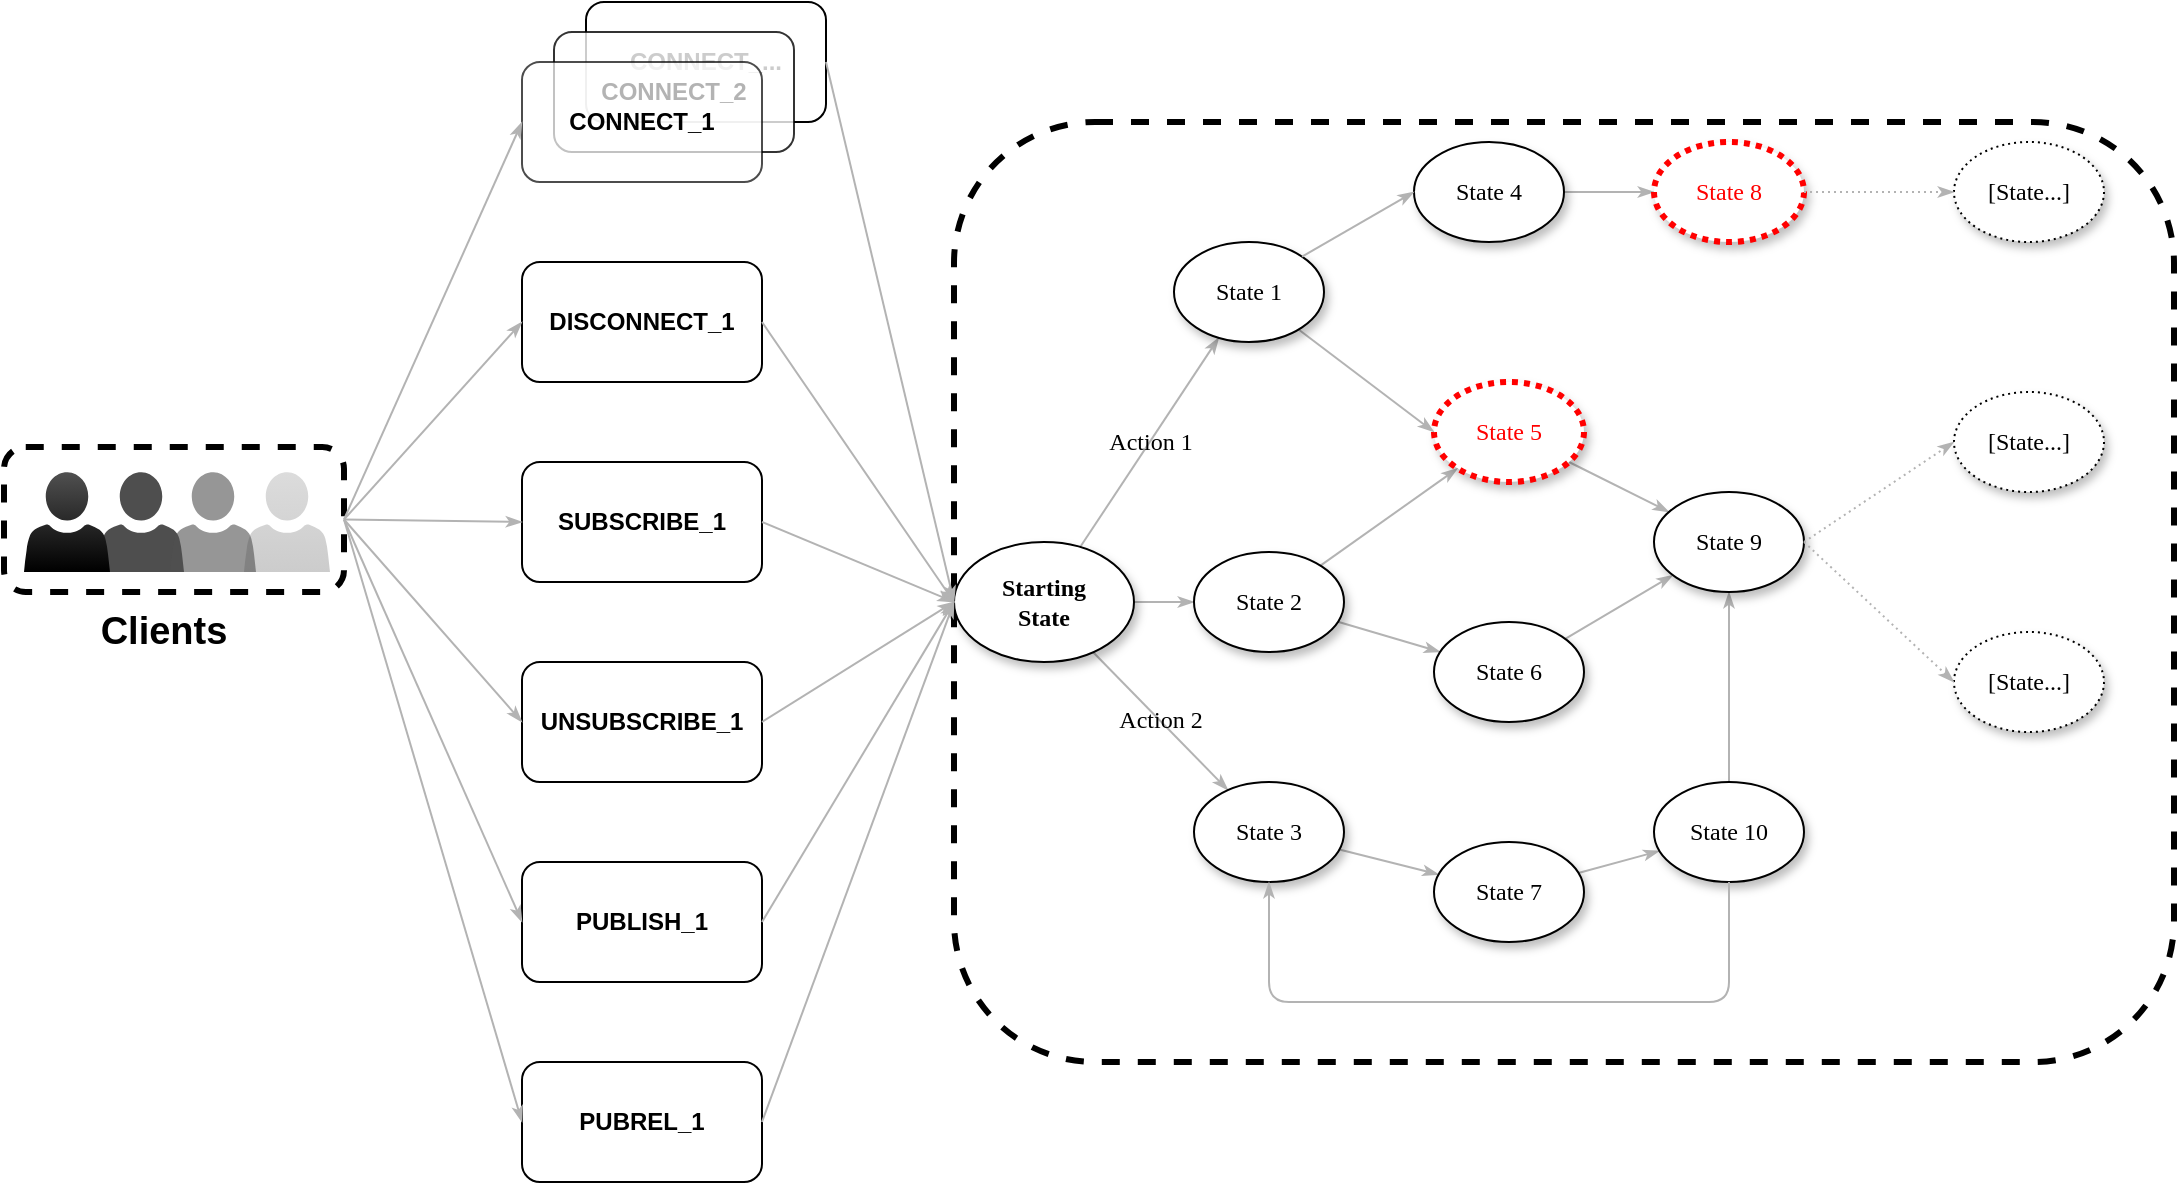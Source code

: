 <mxfile version="21.7.1" type="github" pages="2">
  <diagram name="Page-1" id="42789a77-a242-8287-6e28-9cd8cfd52e62">
    <mxGraphModel dx="2240" dy="733" grid="1" gridSize="10" guides="1" tooltips="1" connect="1" arrows="1" fold="1" page="1" pageScale="1" pageWidth="1100" pageHeight="850" background="none" math="0" shadow="0">
      <root>
        <mxCell id="0" />
        <mxCell id="1" parent="0" />
        <mxCell id="Ygh0pSW_p-VZ_udlIR_--34" value="" style="rounded=1;whiteSpace=wrap;html=1;dashed=1;strokeWidth=3;" vertex="1" parent="1">
          <mxGeometry x="380" y="120" width="610" height="470" as="geometry" />
        </mxCell>
        <mxCell id="xETN83zMiKG2h7DDWfaS-4" value="DISCONNECT_1" style="rounded=1;whiteSpace=wrap;html=1;fontStyle=1" vertex="1" parent="1">
          <mxGeometry x="164" y="190" width="120" height="60" as="geometry" />
        </mxCell>
        <mxCell id="xETN83zMiKG2h7DDWfaS-5" value="SUBSCRIBE_1" style="rounded=1;whiteSpace=wrap;html=1;fontStyle=1" vertex="1" parent="1">
          <mxGeometry x="164" y="290" width="120" height="60" as="geometry" />
        </mxCell>
        <mxCell id="xETN83zMiKG2h7DDWfaS-6" value="UNSUBSCRIBE_1" style="rounded=1;whiteSpace=wrap;html=1;fontStyle=1" vertex="1" parent="1">
          <mxGeometry x="164" y="390" width="120" height="60" as="geometry" />
        </mxCell>
        <mxCell id="xETN83zMiKG2h7DDWfaS-7" value="PUBLISH_1" style="rounded=1;whiteSpace=wrap;html=1;fontStyle=1" vertex="1" parent="1">
          <mxGeometry x="164" y="490" width="120" height="60" as="geometry" />
        </mxCell>
        <mxCell id="xETN83zMiKG2h7DDWfaS-8" value="PUBREL_1" style="rounded=1;whiteSpace=wrap;html=1;fontStyle=1" vertex="1" parent="1">
          <mxGeometry x="164" y="590" width="120" height="60" as="geometry" />
        </mxCell>
        <mxCell id="xETN83zMiKG2h7DDWfaS-12" value="&lt;b style=&quot;font-size: 19px;&quot;&gt;&lt;font style=&quot;font-size: 19px;&quot;&gt;Clients&lt;/font&gt;&lt;/b&gt;" style="text;strokeColor=none;align=center;fillColor=none;html=1;verticalAlign=middle;whiteSpace=wrap;rounded=0;aspect=fixed;fontSize=19;" vertex="1" parent="1">
          <mxGeometry x="-45" y="360" width="60" height="30" as="geometry" />
        </mxCell>
        <mxCell id="xETN83zMiKG2h7DDWfaS-16" value="" style="group" vertex="1" connectable="0" parent="1">
          <mxGeometry x="-85" y="295" width="170" height="70" as="geometry" />
        </mxCell>
        <mxCell id="xETN83zMiKG2h7DDWfaS-15" value="" style="rounded=1;whiteSpace=wrap;html=1;dashed=1;strokeWidth=3;" vertex="1" parent="xETN83zMiKG2h7DDWfaS-16">
          <mxGeometry x="-10" y="-12.5" width="170" height="72.5" as="geometry" />
        </mxCell>
        <mxCell id="xETN83zMiKG2h7DDWfaS-11" value="" style="sketch=0;pointerEvents=1;shadow=0;dashed=0;html=1;strokeColor=none;labelPosition=center;verticalLabelPosition=bottom;verticalAlign=top;align=center;fillColor=#505050;shape=mxgraph.mscae.intune.account_portal;opacity=20;gradientColor=default;" vertex="1" parent="xETN83zMiKG2h7DDWfaS-16">
          <mxGeometry x="110" width="43" height="50" as="geometry" />
        </mxCell>
        <mxCell id="xETN83zMiKG2h7DDWfaS-3" value="" style="sketch=0;pointerEvents=1;shadow=0;dashed=0;html=1;strokeColor=none;labelPosition=center;verticalLabelPosition=bottom;verticalAlign=top;align=center;fillColor=#030303;shape=mxgraph.mscae.intune.account_portal;opacity=70;gradientColor=none;" vertex="1" parent="xETN83zMiKG2h7DDWfaS-16">
          <mxGeometry x="37" width="43" height="50" as="geometry" />
        </mxCell>
        <mxCell id="xETN83zMiKG2h7DDWfaS-2" value="" style="sketch=0;pointerEvents=1;shadow=0;dashed=0;html=1;strokeColor=none;labelPosition=center;verticalLabelPosition=bottom;verticalAlign=top;align=center;fillColor=#505050;shape=mxgraph.mscae.intune.account_portal;gradientColor=default;" vertex="1" parent="xETN83zMiKG2h7DDWfaS-16">
          <mxGeometry width="43" height="50" as="geometry" />
        </mxCell>
        <mxCell id="xETN83zMiKG2h7DDWfaS-10" value="" style="sketch=0;pointerEvents=1;shadow=0;dashed=0;html=1;strokeColor=none;labelPosition=center;verticalLabelPosition=bottom;verticalAlign=top;align=center;fillColor=#505050;shape=mxgraph.mscae.intune.account_portal;opacity=60;gradientColor=none;" vertex="1" parent="xETN83zMiKG2h7DDWfaS-16">
          <mxGeometry x="73" width="43" height="50" as="geometry" />
        </mxCell>
        <mxCell id="xETN83zMiKG2h7DDWfaS-24" value="" style="group;fontStyle=1" vertex="1" connectable="0" parent="1">
          <mxGeometry x="164" y="60" width="152" height="90" as="geometry" />
        </mxCell>
        <mxCell id="xETN83zMiKG2h7DDWfaS-20" value="CONNECT_..." style="rounded=1;whiteSpace=wrap;html=1;fontStyle=1" vertex="1" parent="xETN83zMiKG2h7DDWfaS-24">
          <mxGeometry x="32" width="120" height="60" as="geometry" />
        </mxCell>
        <mxCell id="xETN83zMiKG2h7DDWfaS-19" value="CONNECT_2" style="rounded=1;whiteSpace=wrap;html=1;opacity=80;fontStyle=1" vertex="1" parent="xETN83zMiKG2h7DDWfaS-24">
          <mxGeometry x="16" y="15" width="120" height="60" as="geometry" />
        </mxCell>
        <mxCell id="xETN83zMiKG2h7DDWfaS-1" value="CONNECT_1" style="rounded=1;whiteSpace=wrap;html=1;opacity=70;fontStyle=1" vertex="1" parent="xETN83zMiKG2h7DDWfaS-24">
          <mxGeometry y="30" width="120" height="60" as="geometry" />
        </mxCell>
        <mxCell id="Qss3d2yj_IPICVlPv0A1-1" value="" style="edgeStyle=none;rounded=1;html=1;labelBackgroundColor=none;startArrow=none;startFill=0;startSize=5;endArrow=classicThin;endFill=1;endSize=5;jettySize=auto;orthogonalLoop=1;strokeColor=#B3B3B3;strokeWidth=1;fontFamily=Verdana;fontSize=12;exitX=1;exitY=0.5;exitDx=0;exitDy=0;entryX=0;entryY=0.5;entryDx=0;entryDy=0;" edge="1" parent="1" source="xETN83zMiKG2h7DDWfaS-15" target="xETN83zMiKG2h7DDWfaS-1">
          <mxGeometry relative="1" as="geometry">
            <mxPoint x="73" y="434" as="sourcePoint" />
            <mxPoint x="-105" y="510" as="targetPoint" />
          </mxGeometry>
        </mxCell>
        <mxCell id="Qss3d2yj_IPICVlPv0A1-2" value="" style="edgeStyle=none;rounded=1;html=1;labelBackgroundColor=none;startArrow=none;startFill=0;startSize=5;endArrow=classicThin;endFill=1;endSize=5;jettySize=auto;orthogonalLoop=1;strokeColor=#B3B3B3;strokeWidth=1;fontFamily=Verdana;fontSize=12;entryX=0;entryY=0.5;entryDx=0;entryDy=0;exitX=1;exitY=0.5;exitDx=0;exitDy=0;" edge="1" parent="1" source="xETN83zMiKG2h7DDWfaS-15" target="xETN83zMiKG2h7DDWfaS-4">
          <mxGeometry relative="1" as="geometry">
            <mxPoint x="10" y="320" as="sourcePoint" />
            <mxPoint x="174" y="130" as="targetPoint" />
          </mxGeometry>
        </mxCell>
        <mxCell id="Qss3d2yj_IPICVlPv0A1-3" value="" style="edgeStyle=none;rounded=1;html=1;labelBackgroundColor=none;startArrow=none;startFill=0;startSize=5;endArrow=classicThin;endFill=1;endSize=5;jettySize=auto;orthogonalLoop=1;strokeColor=#B3B3B3;strokeWidth=1;fontFamily=Verdana;fontSize=12;entryX=0;entryY=0.5;entryDx=0;entryDy=0;exitX=1;exitY=0.5;exitDx=0;exitDy=0;" edge="1" parent="1" source="xETN83zMiKG2h7DDWfaS-15" target="xETN83zMiKG2h7DDWfaS-5">
          <mxGeometry relative="1" as="geometry">
            <mxPoint x="10" y="320" as="sourcePoint" />
            <mxPoint x="174" y="230" as="targetPoint" />
          </mxGeometry>
        </mxCell>
        <mxCell id="Qss3d2yj_IPICVlPv0A1-4" value="" style="edgeStyle=none;rounded=1;html=1;labelBackgroundColor=none;startArrow=none;startFill=0;startSize=5;endArrow=classicThin;endFill=1;endSize=5;jettySize=auto;orthogonalLoop=1;strokeColor=#B3B3B3;strokeWidth=1;fontFamily=Verdana;fontSize=12;entryX=0;entryY=0.5;entryDx=0;entryDy=0;exitX=1;exitY=0.5;exitDx=0;exitDy=0;" edge="1" parent="1" source="xETN83zMiKG2h7DDWfaS-15" target="xETN83zMiKG2h7DDWfaS-6">
          <mxGeometry relative="1" as="geometry">
            <mxPoint y="320" as="sourcePoint" />
            <mxPoint x="174" y="330" as="targetPoint" />
          </mxGeometry>
        </mxCell>
        <mxCell id="Qss3d2yj_IPICVlPv0A1-5" value="" style="edgeStyle=none;rounded=1;html=1;labelBackgroundColor=none;startArrow=none;startFill=0;startSize=5;endArrow=classicThin;endFill=1;endSize=5;jettySize=auto;orthogonalLoop=1;strokeColor=#B3B3B3;strokeWidth=1;fontFamily=Verdana;fontSize=12;entryX=0;entryY=0.5;entryDx=0;entryDy=0;exitX=1;exitY=0.5;exitDx=0;exitDy=0;" edge="1" parent="1" source="xETN83zMiKG2h7DDWfaS-15" target="xETN83zMiKG2h7DDWfaS-7">
          <mxGeometry relative="1" as="geometry">
            <mxPoint x="20" y="330" as="sourcePoint" />
            <mxPoint x="174" y="430" as="targetPoint" />
          </mxGeometry>
        </mxCell>
        <mxCell id="Qss3d2yj_IPICVlPv0A1-6" value="" style="edgeStyle=none;rounded=1;html=1;labelBackgroundColor=none;startArrow=none;startFill=0;startSize=5;endArrow=classicThin;endFill=1;endSize=5;jettySize=auto;orthogonalLoop=1;strokeColor=#B3B3B3;strokeWidth=1;fontFamily=Verdana;fontSize=12;entryX=0;entryY=0.5;entryDx=0;entryDy=0;exitX=1;exitY=0.5;exitDx=0;exitDy=0;" edge="1" parent="1" source="xETN83zMiKG2h7DDWfaS-15" target="xETN83zMiKG2h7DDWfaS-8">
          <mxGeometry relative="1" as="geometry">
            <mxPoint y="320" as="sourcePoint" />
            <mxPoint x="174" y="530" as="targetPoint" />
          </mxGeometry>
        </mxCell>
        <mxCell id="Ygh0pSW_p-VZ_udlIR_--1" style="edgeStyle=none;rounded=1;html=1;labelBackgroundColor=none;startArrow=none;startFill=0;startSize=5;endArrow=classicThin;endFill=1;endSize=5;jettySize=auto;orthogonalLoop=1;strokeColor=#B3B3B3;strokeWidth=1;fontFamily=Verdana;fontSize=12" edge="1" parent="1" source="Ygh0pSW_p-VZ_udlIR_--4" target="Ygh0pSW_p-VZ_udlIR_--7">
          <mxGeometry relative="1" as="geometry" />
        </mxCell>
        <mxCell id="Ygh0pSW_p-VZ_udlIR_--2" value="Action 1" style="edgeStyle=none;rounded=1;html=1;labelBackgroundColor=none;startArrow=none;startFill=0;startSize=5;endArrow=classicThin;endFill=1;endSize=5;jettySize=auto;orthogonalLoop=1;strokeColor=#B3B3B3;strokeWidth=1;fontFamily=Verdana;fontSize=12" edge="1" parent="1" source="Ygh0pSW_p-VZ_udlIR_--4" target="Ygh0pSW_p-VZ_udlIR_--20">
          <mxGeometry relative="1" as="geometry" />
        </mxCell>
        <mxCell id="Ygh0pSW_p-VZ_udlIR_--3" value="Action 2" style="edgeStyle=none;rounded=1;html=1;labelBackgroundColor=none;startArrow=none;startFill=0;startSize=5;endArrow=classicThin;endFill=1;endSize=5;jettySize=auto;orthogonalLoop=1;strokeColor=#B3B3B3;strokeWidth=1;fontFamily=Verdana;fontSize=12" edge="1" parent="1" source="Ygh0pSW_p-VZ_udlIR_--4" target="Ygh0pSW_p-VZ_udlIR_--9">
          <mxGeometry relative="1" as="geometry" />
        </mxCell>
        <mxCell id="Ygh0pSW_p-VZ_udlIR_--4" value="&lt;b&gt;Starting&lt;br&gt;State&lt;/b&gt;" style="ellipse;whiteSpace=wrap;html=1;rounded=0;shadow=1;comic=0;labelBackgroundColor=none;strokeWidth=1;fontFamily=Verdana;fontSize=12;align=center;" vertex="1" parent="1">
          <mxGeometry x="380" y="330" width="90" height="60" as="geometry" />
        </mxCell>
        <mxCell id="Ygh0pSW_p-VZ_udlIR_--5" value="" style="edgeStyle=none;rounded=1;html=1;labelBackgroundColor=none;startArrow=none;startFill=0;startSize=5;endArrow=classicThin;endFill=1;endSize=5;jettySize=auto;orthogonalLoop=1;strokeColor=#B3B3B3;strokeWidth=1;fontFamily=Verdana;fontSize=12" edge="1" parent="1" source="Ygh0pSW_p-VZ_udlIR_--7" target="Ygh0pSW_p-VZ_udlIR_--17">
          <mxGeometry relative="1" as="geometry" />
        </mxCell>
        <mxCell id="Ygh0pSW_p-VZ_udlIR_--6" value="" style="edgeStyle=none;rounded=1;html=1;labelBackgroundColor=none;startArrow=none;startFill=0;startSize=5;endArrow=classicThin;endFill=1;endSize=5;jettySize=auto;orthogonalLoop=1;strokeColor=#B3B3B3;strokeWidth=1;fontFamily=Verdana;fontSize=12" edge="1" parent="1" source="Ygh0pSW_p-VZ_udlIR_--7" target="Ygh0pSW_p-VZ_udlIR_--15">
          <mxGeometry relative="1" as="geometry" />
        </mxCell>
        <mxCell id="Ygh0pSW_p-VZ_udlIR_--7" value="&lt;span&gt;State 2&lt;/span&gt;" style="ellipse;whiteSpace=wrap;html=1;rounded=0;shadow=1;comic=0;labelBackgroundColor=none;strokeWidth=1;fontFamily=Verdana;fontSize=12;align=center;" vertex="1" parent="1">
          <mxGeometry x="500" y="335" width="75" height="50" as="geometry" />
        </mxCell>
        <mxCell id="Ygh0pSW_p-VZ_udlIR_--8" value="" style="edgeStyle=none;rounded=1;html=1;labelBackgroundColor=none;startArrow=none;startFill=0;startSize=5;endArrow=classicThin;endFill=1;endSize=5;jettySize=auto;orthogonalLoop=1;strokeColor=#B3B3B3;strokeWidth=1;fontFamily=Verdana;fontSize=12" edge="1" parent="1" source="Ygh0pSW_p-VZ_udlIR_--9" target="Ygh0pSW_p-VZ_udlIR_--11">
          <mxGeometry relative="1" as="geometry" />
        </mxCell>
        <mxCell id="Ygh0pSW_p-VZ_udlIR_--9" value="&lt;span&gt;State 3&lt;/span&gt;" style="ellipse;whiteSpace=wrap;html=1;rounded=0;shadow=1;comic=0;labelBackgroundColor=none;strokeWidth=1;fontFamily=Verdana;fontSize=12;align=center;" vertex="1" parent="1">
          <mxGeometry x="500" y="450" width="75" height="50" as="geometry" />
        </mxCell>
        <mxCell id="Ygh0pSW_p-VZ_udlIR_--10" value="" style="edgeStyle=none;rounded=1;html=1;labelBackgroundColor=none;startArrow=none;startFill=0;startSize=5;endArrow=classicThin;endFill=1;endSize=5;jettySize=auto;orthogonalLoop=1;strokeColor=#B3B3B3;strokeWidth=1;fontFamily=Verdana;fontSize=12" edge="1" parent="1" source="Ygh0pSW_p-VZ_udlIR_--11" target="Ygh0pSW_p-VZ_udlIR_--13">
          <mxGeometry relative="1" as="geometry" />
        </mxCell>
        <mxCell id="Ygh0pSW_p-VZ_udlIR_--11" value="&lt;span&gt;State 7&lt;/span&gt;" style="ellipse;whiteSpace=wrap;html=1;rounded=0;shadow=1;comic=0;labelBackgroundColor=none;strokeWidth=1;fontFamily=Verdana;fontSize=12;align=center;" vertex="1" parent="1">
          <mxGeometry x="620" y="480" width="75" height="50" as="geometry" />
        </mxCell>
        <mxCell id="Ygh0pSW_p-VZ_udlIR_--12" value="" style="edgeStyle=none;rounded=1;html=1;labelBackgroundColor=none;startArrow=none;startFill=0;startSize=5;endArrow=classicThin;endFill=1;endSize=5;jettySize=auto;orthogonalLoop=1;strokeColor=#B3B3B3;strokeWidth=1;fontFamily=Verdana;fontSize=12" edge="1" parent="1" source="Ygh0pSW_p-VZ_udlIR_--13" target="Ygh0pSW_p-VZ_udlIR_--18">
          <mxGeometry relative="1" as="geometry" />
        </mxCell>
        <mxCell id="Ygh0pSW_p-VZ_udlIR_--13" value="&lt;span&gt;State 10&lt;/span&gt;" style="ellipse;whiteSpace=wrap;html=1;rounded=0;shadow=1;comic=0;labelBackgroundColor=none;strokeWidth=1;fontFamily=Verdana;fontSize=12;align=center;" vertex="1" parent="1">
          <mxGeometry x="730" y="450" width="75" height="50" as="geometry" />
        </mxCell>
        <mxCell id="Ygh0pSW_p-VZ_udlIR_--14" value="" style="edgeStyle=none;rounded=1;html=1;labelBackgroundColor=none;startArrow=none;startFill=0;startSize=5;endArrow=classicThin;endFill=1;endSize=5;jettySize=auto;orthogonalLoop=1;strokeColor=#B3B3B3;strokeWidth=1;fontFamily=Verdana;fontSize=12" edge="1" parent="1" source="Ygh0pSW_p-VZ_udlIR_--15" target="Ygh0pSW_p-VZ_udlIR_--18">
          <mxGeometry relative="1" as="geometry" />
        </mxCell>
        <mxCell id="Ygh0pSW_p-VZ_udlIR_--15" value="&lt;span&gt;State 6&lt;/span&gt;" style="ellipse;whiteSpace=wrap;html=1;rounded=0;shadow=1;comic=0;labelBackgroundColor=none;strokeWidth=1;fontFamily=Verdana;fontSize=12;align=center;" vertex="1" parent="1">
          <mxGeometry x="620" y="370" width="75" height="50" as="geometry" />
        </mxCell>
        <mxCell id="Ygh0pSW_p-VZ_udlIR_--16" value="" style="edgeStyle=none;rounded=1;html=1;labelBackgroundColor=none;startArrow=none;startFill=0;startSize=5;endArrow=classicThin;endFill=1;endSize=5;jettySize=auto;orthogonalLoop=1;strokeColor=#B3B3B3;strokeWidth=1;fontFamily=Verdana;fontSize=12" edge="1" parent="1" source="Ygh0pSW_p-VZ_udlIR_--17" target="Ygh0pSW_p-VZ_udlIR_--18">
          <mxGeometry relative="1" as="geometry" />
        </mxCell>
        <mxCell id="Ygh0pSW_p-VZ_udlIR_--17" value="&lt;span&gt;&lt;font color=&quot;#ff0000&quot;&gt;State 5&lt;/font&gt;&lt;/span&gt;" style="ellipse;whiteSpace=wrap;html=1;rounded=0;shadow=1;comic=0;labelBackgroundColor=none;strokeWidth=3;fontFamily=Verdana;fontSize=12;align=center;dashed=1;dashPattern=1 1;strokeColor=#FF0000;" vertex="1" parent="1">
          <mxGeometry x="620" y="250" width="75" height="50" as="geometry" />
        </mxCell>
        <mxCell id="Ygh0pSW_p-VZ_udlIR_--18" value="State 9" style="ellipse;whiteSpace=wrap;html=1;rounded=0;shadow=1;comic=0;labelBackgroundColor=none;strokeWidth=1;fontFamily=Verdana;fontSize=12;align=center;" vertex="1" parent="1">
          <mxGeometry x="730" y="305" width="75" height="50" as="geometry" />
        </mxCell>
        <mxCell id="Ygh0pSW_p-VZ_udlIR_--19" value="" style="edgeStyle=none;rounded=1;html=1;labelBackgroundColor=none;startArrow=none;startFill=0;startSize=5;endArrow=classicThin;endFill=1;endSize=5;jettySize=auto;orthogonalLoop=1;strokeColor=#B3B3B3;strokeWidth=1;fontFamily=Verdana;fontSize=12;entryX=0;entryY=0.5;entryDx=0;entryDy=0;" edge="1" parent="1" source="Ygh0pSW_p-VZ_udlIR_--20" target="Ygh0pSW_p-VZ_udlIR_--17">
          <mxGeometry relative="1" as="geometry" />
        </mxCell>
        <mxCell id="Ygh0pSW_p-VZ_udlIR_--20" value="State 1" style="ellipse;whiteSpace=wrap;html=1;rounded=0;shadow=1;comic=0;labelBackgroundColor=none;strokeWidth=1;fontFamily=Verdana;fontSize=12;align=center;" vertex="1" parent="1">
          <mxGeometry x="490" y="180" width="75" height="50" as="geometry" />
        </mxCell>
        <mxCell id="Ygh0pSW_p-VZ_udlIR_--21" value="" style="edgeStyle=none;rounded=1;html=1;labelBackgroundColor=none;startArrow=none;startFill=0;startSize=5;endArrow=classicThin;endFill=1;endSize=5;jettySize=auto;orthogonalLoop=1;strokeColor=#B3B3B3;strokeWidth=1;fontFamily=Verdana;fontSize=12" edge="1" parent="1" source="Ygh0pSW_p-VZ_udlIR_--22" target="Ygh0pSW_p-VZ_udlIR_--23">
          <mxGeometry relative="1" as="geometry" />
        </mxCell>
        <mxCell id="Ygh0pSW_p-VZ_udlIR_--22" value="&lt;span&gt;State 4&lt;/span&gt;" style="ellipse;whiteSpace=wrap;html=1;rounded=0;shadow=1;comic=0;labelBackgroundColor=none;strokeWidth=1;fontFamily=Verdana;fontSize=12;align=center;" vertex="1" parent="1">
          <mxGeometry x="610" y="130" width="75" height="50" as="geometry" />
        </mxCell>
        <mxCell id="Ygh0pSW_p-VZ_udlIR_--23" value="&lt;span&gt;&lt;font color=&quot;#ff0000&quot;&gt;State 8&lt;/font&gt;&lt;/span&gt;" style="ellipse;whiteSpace=wrap;html=1;rounded=0;shadow=1;comic=0;labelBackgroundColor=none;strokeWidth=3;fontFamily=Verdana;fontSize=12;align=center;dashed=1;dashPattern=1 1;strokeColor=#FF0000;" vertex="1" parent="1">
          <mxGeometry x="730" y="130" width="75" height="50" as="geometry" />
        </mxCell>
        <mxCell id="Ygh0pSW_p-VZ_udlIR_--24" value="" style="edgeStyle=none;rounded=1;html=1;labelBackgroundColor=none;startArrow=none;startFill=0;startSize=5;endArrow=classicThin;endFill=1;endSize=5;jettySize=auto;orthogonalLoop=1;strokeColor=#B3B3B3;strokeWidth=1;fontFamily=Verdana;fontSize=12;entryX=0;entryY=0.5;entryDx=0;entryDy=0;exitX=1;exitY=0;exitDx=0;exitDy=0;" edge="1" parent="1" source="Ygh0pSW_p-VZ_udlIR_--20" target="Ygh0pSW_p-VZ_udlIR_--22">
          <mxGeometry relative="1" as="geometry">
            <mxPoint x="598" y="269" as="sourcePoint" />
            <mxPoint x="700" y="315" as="targetPoint" />
          </mxGeometry>
        </mxCell>
        <mxCell id="Ygh0pSW_p-VZ_udlIR_--26" value="&lt;span&gt;[State...]&lt;/span&gt;" style="ellipse;whiteSpace=wrap;html=1;rounded=0;shadow=1;comic=0;labelBackgroundColor=none;strokeWidth=1;fontFamily=Verdana;fontSize=12;align=center;dashed=1;dashPattern=1 2;" vertex="1" parent="1">
          <mxGeometry x="880" y="130" width="75" height="50" as="geometry" />
        </mxCell>
        <mxCell id="Ygh0pSW_p-VZ_udlIR_--27" value="" style="edgeStyle=none;rounded=1;html=1;labelBackgroundColor=none;startArrow=none;startFill=0;startSize=5;endArrow=classicThin;endFill=1;endSize=5;jettySize=auto;orthogonalLoop=1;strokeColor=#B3B3B3;strokeWidth=1;fontFamily=Verdana;fontSize=12;exitX=1;exitY=0.5;exitDx=0;exitDy=0;entryX=0;entryY=0.5;entryDx=0;entryDy=0;dashed=1;dashPattern=1 2;" edge="1" parent="1" source="Ygh0pSW_p-VZ_udlIR_--23" target="Ygh0pSW_p-VZ_udlIR_--26">
          <mxGeometry relative="1" as="geometry">
            <mxPoint x="775" y="185" as="sourcePoint" />
            <mxPoint x="850" y="185" as="targetPoint" />
          </mxGeometry>
        </mxCell>
        <mxCell id="Ygh0pSW_p-VZ_udlIR_--28" value="" style="edgeStyle=none;rounded=1;html=1;labelBackgroundColor=none;startArrow=none;startFill=0;startSize=5;endArrow=classicThin;endFill=1;endSize=5;jettySize=auto;orthogonalLoop=1;strokeColor=#B3B3B3;strokeWidth=1;fontFamily=Verdana;fontSize=12;exitX=1;exitY=0.5;exitDx=0;exitDy=0;entryX=0;entryY=0.5;entryDx=0;entryDy=0;" edge="1" parent="1" source="xETN83zMiKG2h7DDWfaS-20" target="Ygh0pSW_p-VZ_udlIR_--4">
          <mxGeometry relative="1" as="geometry">
            <mxPoint x="20" y="329" as="sourcePoint" />
            <mxPoint x="174" y="130" as="targetPoint" />
          </mxGeometry>
        </mxCell>
        <mxCell id="Ygh0pSW_p-VZ_udlIR_--29" value="" style="edgeStyle=none;rounded=1;html=1;labelBackgroundColor=none;startArrow=none;startFill=0;startSize=5;endArrow=classicThin;endFill=1;endSize=5;jettySize=auto;orthogonalLoop=1;strokeColor=#B3B3B3;strokeWidth=1;fontFamily=Verdana;fontSize=12;entryX=0;entryY=0.5;entryDx=0;entryDy=0;exitX=1;exitY=0.5;exitDx=0;exitDy=0;" edge="1" parent="1" source="xETN83zMiKG2h7DDWfaS-4" target="Ygh0pSW_p-VZ_udlIR_--4">
          <mxGeometry relative="1" as="geometry">
            <mxPoint x="20" y="330" as="sourcePoint" />
            <mxPoint x="174" y="230" as="targetPoint" />
          </mxGeometry>
        </mxCell>
        <mxCell id="Ygh0pSW_p-VZ_udlIR_--30" value="" style="edgeStyle=none;rounded=1;html=1;labelBackgroundColor=none;startArrow=none;startFill=0;startSize=5;endArrow=classicThin;endFill=1;endSize=5;jettySize=auto;orthogonalLoop=1;strokeColor=#B3B3B3;strokeWidth=1;fontFamily=Verdana;fontSize=12;exitX=1;exitY=0.5;exitDx=0;exitDy=0;" edge="1" parent="1" source="xETN83zMiKG2h7DDWfaS-5">
          <mxGeometry relative="1" as="geometry">
            <mxPoint x="294" y="230" as="sourcePoint" />
            <mxPoint x="380" y="360" as="targetPoint" />
          </mxGeometry>
        </mxCell>
        <mxCell id="Ygh0pSW_p-VZ_udlIR_--31" value="" style="edgeStyle=none;rounded=1;html=1;labelBackgroundColor=none;startArrow=none;startFill=0;startSize=5;endArrow=classicThin;endFill=1;endSize=5;jettySize=auto;orthogonalLoop=1;strokeColor=#B3B3B3;strokeWidth=1;fontFamily=Verdana;fontSize=12;exitX=1;exitY=0.5;exitDx=0;exitDy=0;" edge="1" parent="1" source="xETN83zMiKG2h7DDWfaS-6">
          <mxGeometry relative="1" as="geometry">
            <mxPoint x="294" y="330" as="sourcePoint" />
            <mxPoint x="380" y="360" as="targetPoint" />
          </mxGeometry>
        </mxCell>
        <mxCell id="Ygh0pSW_p-VZ_udlIR_--32" value="" style="edgeStyle=none;rounded=1;html=1;labelBackgroundColor=none;startArrow=none;startFill=0;startSize=5;endArrow=classicThin;endFill=1;endSize=5;jettySize=auto;orthogonalLoop=1;strokeColor=#B3B3B3;strokeWidth=1;fontFamily=Verdana;fontSize=12;exitX=1;exitY=0.5;exitDx=0;exitDy=0;entryX=0;entryY=0.5;entryDx=0;entryDy=0;" edge="1" parent="1" source="xETN83zMiKG2h7DDWfaS-7" target="Ygh0pSW_p-VZ_udlIR_--4">
          <mxGeometry relative="1" as="geometry">
            <mxPoint x="304" y="340" as="sourcePoint" />
            <mxPoint x="400" y="380" as="targetPoint" />
          </mxGeometry>
        </mxCell>
        <mxCell id="Ygh0pSW_p-VZ_udlIR_--33" value="" style="edgeStyle=none;rounded=1;html=1;labelBackgroundColor=none;startArrow=none;startFill=0;startSize=5;endArrow=classicThin;endFill=1;endSize=5;jettySize=auto;orthogonalLoop=1;strokeColor=#B3B3B3;strokeWidth=1;fontFamily=Verdana;fontSize=12;exitX=1;exitY=0.5;exitDx=0;exitDy=0;entryX=0;entryY=0.5;entryDx=0;entryDy=0;" edge="1" parent="1" source="xETN83zMiKG2h7DDWfaS-8" target="Ygh0pSW_p-VZ_udlIR_--4">
          <mxGeometry relative="1" as="geometry">
            <mxPoint x="314" y="350" as="sourcePoint" />
            <mxPoint x="410" y="390" as="targetPoint" />
          </mxGeometry>
        </mxCell>
        <mxCell id="5yp0IVQzEzsZSfgx40zR-2" value="" style="edgeStyle=orthogonalEdgeStyle;rounded=1;html=1;labelBackgroundColor=none;startArrow=none;startFill=0;startSize=5;endArrow=classicThin;endFill=1;endSize=5;jettySize=auto;orthogonalLoop=1;strokeColor=#B3B3B3;strokeWidth=1;fontFamily=Verdana;fontSize=12;exitX=0.5;exitY=1;exitDx=0;exitDy=0;entryX=0.5;entryY=1;entryDx=0;entryDy=0;" edge="1" parent="1" source="Ygh0pSW_p-VZ_udlIR_--13" target="Ygh0pSW_p-VZ_udlIR_--9">
          <mxGeometry relative="1" as="geometry">
            <mxPoint x="705" y="512" as="sourcePoint" />
            <mxPoint x="850" y="498" as="targetPoint" />
            <Array as="points">
              <mxPoint x="768" y="560" />
              <mxPoint x="538" y="560" />
            </Array>
          </mxGeometry>
        </mxCell>
        <mxCell id="5yp0IVQzEzsZSfgx40zR-3" value="&lt;span&gt;[State...]&lt;/span&gt;" style="ellipse;whiteSpace=wrap;html=1;rounded=0;shadow=1;comic=0;labelBackgroundColor=none;strokeWidth=1;fontFamily=Verdana;fontSize=12;align=center;dashed=1;dashPattern=1 2;" vertex="1" parent="1">
          <mxGeometry x="880" y="255" width="75" height="50" as="geometry" />
        </mxCell>
        <mxCell id="5yp0IVQzEzsZSfgx40zR-4" value="" style="edgeStyle=none;rounded=1;html=1;labelBackgroundColor=none;startArrow=none;startFill=0;startSize=5;endArrow=classicThin;endFill=1;endSize=5;jettySize=auto;orthogonalLoop=1;strokeColor=#B3B3B3;strokeWidth=1;fontFamily=Verdana;fontSize=12;exitX=1;exitY=0.5;exitDx=0;exitDy=0;entryX=0;entryY=0.5;entryDx=0;entryDy=0;dashed=1;dashPattern=1 2;" edge="1" parent="1" target="5yp0IVQzEzsZSfgx40zR-3" source="Ygh0pSW_p-VZ_udlIR_--18">
          <mxGeometry relative="1" as="geometry">
            <mxPoint x="805" y="280" as="sourcePoint" />
            <mxPoint x="850" y="310" as="targetPoint" />
          </mxGeometry>
        </mxCell>
        <mxCell id="5yp0IVQzEzsZSfgx40zR-5" value="&lt;span&gt;[State...]&lt;/span&gt;" style="ellipse;whiteSpace=wrap;html=1;rounded=0;shadow=1;comic=0;labelBackgroundColor=none;strokeWidth=1;fontFamily=Verdana;fontSize=12;align=center;dashed=1;dashPattern=1 2;" vertex="1" parent="1">
          <mxGeometry x="880" y="375" width="75" height="50" as="geometry" />
        </mxCell>
        <mxCell id="5yp0IVQzEzsZSfgx40zR-6" value="" style="edgeStyle=none;rounded=1;html=1;labelBackgroundColor=none;startArrow=none;startFill=0;startSize=5;endArrow=classicThin;endFill=1;endSize=5;jettySize=auto;orthogonalLoop=1;strokeColor=#B3B3B3;strokeWidth=1;fontFamily=Verdana;fontSize=12;exitX=1;exitY=0.5;exitDx=0;exitDy=0;entryX=0;entryY=0.5;entryDx=0;entryDy=0;dashed=1;dashPattern=1 2;" edge="1" parent="1" target="5yp0IVQzEzsZSfgx40zR-5" source="Ygh0pSW_p-VZ_udlIR_--18">
          <mxGeometry relative="1" as="geometry">
            <mxPoint x="805" y="450" as="sourcePoint" />
            <mxPoint x="850" y="430" as="targetPoint" />
          </mxGeometry>
        </mxCell>
      </root>
    </mxGraphModel>
  </diagram>
  <diagram id="ekmFHJIHzI56vrUZEfoB" name="第 2 页">
    <mxGraphModel dx="1853" dy="660" grid="1" gridSize="10" guides="1" tooltips="1" connect="1" arrows="1" fold="1" page="1" pageScale="1" pageWidth="827" pageHeight="1169" math="0" shadow="0">
      <root>
        <mxCell id="0" />
        <mxCell id="1" parent="0" />
        <mxCell id="NIk4y8tba3RLB0fE6dbn-1" style="edgeStyle=none;rounded=1;html=1;labelBackgroundColor=none;startArrow=none;startFill=0;startSize=5;endArrow=classicThin;endFill=1;endSize=5;jettySize=auto;orthogonalLoop=1;strokeColor=#B3B3B3;strokeWidth=1;fontFamily=Verdana;fontSize=12" edge="1" parent="1" source="NIk4y8tba3RLB0fE6dbn-4" target="NIk4y8tba3RLB0fE6dbn-7">
          <mxGeometry relative="1" as="geometry" />
        </mxCell>
        <mxCell id="NIk4y8tba3RLB0fE6dbn-2" value="Action 1" style="edgeStyle=none;rounded=1;html=1;labelBackgroundColor=none;startArrow=none;startFill=0;startSize=5;endArrow=classicThin;endFill=1;endSize=5;jettySize=auto;orthogonalLoop=1;strokeColor=#B3B3B3;strokeWidth=1;fontFamily=Verdana;fontSize=12" edge="1" parent="1" source="NIk4y8tba3RLB0fE6dbn-4" target="NIk4y8tba3RLB0fE6dbn-20">
          <mxGeometry relative="1" as="geometry" />
        </mxCell>
        <mxCell id="NIk4y8tba3RLB0fE6dbn-3" value="Action 2" style="edgeStyle=none;rounded=1;html=1;labelBackgroundColor=none;startArrow=none;startFill=0;startSize=5;endArrow=classicThin;endFill=1;endSize=5;jettySize=auto;orthogonalLoop=1;strokeColor=#B3B3B3;strokeWidth=1;fontFamily=Verdana;fontSize=12" edge="1" parent="1" source="NIk4y8tba3RLB0fE6dbn-4" target="NIk4y8tba3RLB0fE6dbn-9">
          <mxGeometry relative="1" as="geometry" />
        </mxCell>
        <mxCell id="NIk4y8tba3RLB0fE6dbn-4" value="Starting&lt;br&gt;State" style="ellipse;whiteSpace=wrap;html=1;rounded=0;shadow=1;comic=0;labelBackgroundColor=none;strokeWidth=1;fontFamily=Verdana;fontSize=12;align=center;" vertex="1" parent="1">
          <mxGeometry x="-110" y="250" width="90" height="60" as="geometry" />
        </mxCell>
        <mxCell id="NIk4y8tba3RLB0fE6dbn-5" value="" style="edgeStyle=none;rounded=1;html=1;labelBackgroundColor=none;startArrow=none;startFill=0;startSize=5;endArrow=classicThin;endFill=1;endSize=5;jettySize=auto;orthogonalLoop=1;strokeColor=#B3B3B3;strokeWidth=1;fontFamily=Verdana;fontSize=12" edge="1" parent="1" source="NIk4y8tba3RLB0fE6dbn-7" target="NIk4y8tba3RLB0fE6dbn-17">
          <mxGeometry relative="1" as="geometry" />
        </mxCell>
        <mxCell id="NIk4y8tba3RLB0fE6dbn-6" value="" style="edgeStyle=none;rounded=1;html=1;labelBackgroundColor=none;startArrow=none;startFill=0;startSize=5;endArrow=classicThin;endFill=1;endSize=5;jettySize=auto;orthogonalLoop=1;strokeColor=#B3B3B3;strokeWidth=1;fontFamily=Verdana;fontSize=12" edge="1" parent="1" source="NIk4y8tba3RLB0fE6dbn-7" target="NIk4y8tba3RLB0fE6dbn-15">
          <mxGeometry relative="1" as="geometry" />
        </mxCell>
        <mxCell id="NIk4y8tba3RLB0fE6dbn-7" value="&lt;span&gt;State 2&lt;/span&gt;" style="ellipse;whiteSpace=wrap;html=1;rounded=0;shadow=1;comic=0;labelBackgroundColor=none;strokeWidth=1;fontFamily=Verdana;fontSize=12;align=center;" vertex="1" parent="1">
          <mxGeometry x="30" y="255" width="75" height="50" as="geometry" />
        </mxCell>
        <mxCell id="NIk4y8tba3RLB0fE6dbn-8" value="" style="edgeStyle=none;rounded=1;html=1;labelBackgroundColor=none;startArrow=none;startFill=0;startSize=5;endArrow=classicThin;endFill=1;endSize=5;jettySize=auto;orthogonalLoop=1;strokeColor=#B3B3B3;strokeWidth=1;fontFamily=Verdana;fontSize=12" edge="1" parent="1" source="NIk4y8tba3RLB0fE6dbn-9" target="NIk4y8tba3RLB0fE6dbn-11">
          <mxGeometry relative="1" as="geometry" />
        </mxCell>
        <mxCell id="NIk4y8tba3RLB0fE6dbn-9" value="&lt;span&gt;State 3&lt;/span&gt;" style="ellipse;whiteSpace=wrap;html=1;rounded=0;shadow=1;comic=0;labelBackgroundColor=none;strokeWidth=1;fontFamily=Verdana;fontSize=12;align=center;" vertex="1" parent="1">
          <mxGeometry x="30" y="370" width="75" height="50" as="geometry" />
        </mxCell>
        <mxCell id="NIk4y8tba3RLB0fE6dbn-10" value="" style="edgeStyle=none;rounded=1;html=1;labelBackgroundColor=none;startArrow=none;startFill=0;startSize=5;endArrow=classicThin;endFill=1;endSize=5;jettySize=auto;orthogonalLoop=1;strokeColor=#B3B3B3;strokeWidth=1;fontFamily=Verdana;fontSize=12" edge="1" parent="1" source="NIk4y8tba3RLB0fE6dbn-11" target="NIk4y8tba3RLB0fE6dbn-13">
          <mxGeometry relative="1" as="geometry" />
        </mxCell>
        <mxCell id="NIk4y8tba3RLB0fE6dbn-11" value="&lt;span&gt;State 7&lt;/span&gt;" style="ellipse;whiteSpace=wrap;html=1;rounded=0;shadow=1;comic=0;labelBackgroundColor=none;strokeWidth=1;fontFamily=Verdana;fontSize=12;align=center;" vertex="1" parent="1">
          <mxGeometry x="200" y="410" width="75" height="50" as="geometry" />
        </mxCell>
        <mxCell id="NIk4y8tba3RLB0fE6dbn-12" value="" style="edgeStyle=none;rounded=1;html=1;labelBackgroundColor=none;startArrow=none;startFill=0;startSize=5;endArrow=classicThin;endFill=1;endSize=5;jettySize=auto;orthogonalLoop=1;strokeColor=#B3B3B3;strokeWidth=1;fontFamily=Verdana;fontSize=12" edge="1" parent="1" source="NIk4y8tba3RLB0fE6dbn-13" target="NIk4y8tba3RLB0fE6dbn-18">
          <mxGeometry relative="1" as="geometry" />
        </mxCell>
        <mxCell id="NIk4y8tba3RLB0fE6dbn-13" value="&lt;span&gt;State 10&lt;/span&gt;" style="ellipse;whiteSpace=wrap;html=1;rounded=0;shadow=1;comic=0;labelBackgroundColor=none;strokeWidth=1;fontFamily=Verdana;fontSize=12;align=center;" vertex="1" parent="1">
          <mxGeometry x="350" y="380" width="75" height="50" as="geometry" />
        </mxCell>
        <mxCell id="NIk4y8tba3RLB0fE6dbn-14" value="" style="edgeStyle=none;rounded=1;html=1;labelBackgroundColor=none;startArrow=none;startFill=0;startSize=5;endArrow=classicThin;endFill=1;endSize=5;jettySize=auto;orthogonalLoop=1;strokeColor=#B3B3B3;strokeWidth=1;fontFamily=Verdana;fontSize=12" edge="1" parent="1" source="NIk4y8tba3RLB0fE6dbn-15" target="NIk4y8tba3RLB0fE6dbn-18">
          <mxGeometry relative="1" as="geometry" />
        </mxCell>
        <mxCell id="NIk4y8tba3RLB0fE6dbn-15" value="&lt;span&gt;State 6&lt;/span&gt;" style="ellipse;whiteSpace=wrap;html=1;rounded=0;shadow=1;comic=0;labelBackgroundColor=none;strokeWidth=1;fontFamily=Verdana;fontSize=12;align=center;" vertex="1" parent="1">
          <mxGeometry x="200" y="305" width="75" height="50" as="geometry" />
        </mxCell>
        <mxCell id="NIk4y8tba3RLB0fE6dbn-16" value="" style="edgeStyle=none;rounded=1;html=1;labelBackgroundColor=none;startArrow=none;startFill=0;startSize=5;endArrow=classicThin;endFill=1;endSize=5;jettySize=auto;orthogonalLoop=1;strokeColor=#B3B3B3;strokeWidth=1;fontFamily=Verdana;fontSize=12" edge="1" parent="1" source="NIk4y8tba3RLB0fE6dbn-17" target="NIk4y8tba3RLB0fE6dbn-18">
          <mxGeometry relative="1" as="geometry" />
        </mxCell>
        <mxCell id="NIk4y8tba3RLB0fE6dbn-17" value="&lt;span&gt;&lt;font color=&quot;#ff0000&quot;&gt;State 5&lt;/font&gt;&lt;/span&gt;" style="ellipse;whiteSpace=wrap;html=1;rounded=0;shadow=1;comic=0;labelBackgroundColor=none;strokeWidth=3;fontFamily=Verdana;fontSize=12;align=center;dashed=1;dashPattern=1 1;strokeColor=#FF0000;" vertex="1" parent="1">
          <mxGeometry x="200" y="200" width="75" height="50" as="geometry" />
        </mxCell>
        <mxCell id="NIk4y8tba3RLB0fE6dbn-18" value="State 9" style="ellipse;whiteSpace=wrap;html=1;rounded=0;shadow=1;comic=0;labelBackgroundColor=none;strokeWidth=1;fontFamily=Verdana;fontSize=12;align=center;" vertex="1" parent="1">
          <mxGeometry x="350" y="240" width="75" height="50" as="geometry" />
        </mxCell>
        <mxCell id="NIk4y8tba3RLB0fE6dbn-19" value="" style="edgeStyle=none;rounded=1;html=1;labelBackgroundColor=none;startArrow=none;startFill=0;startSize=5;endArrow=classicThin;endFill=1;endSize=5;jettySize=auto;orthogonalLoop=1;strokeColor=#B3B3B3;strokeWidth=1;fontFamily=Verdana;fontSize=12;entryX=0;entryY=0.5;entryDx=0;entryDy=0;" edge="1" parent="1" source="NIk4y8tba3RLB0fE6dbn-20" target="NIk4y8tba3RLB0fE6dbn-17">
          <mxGeometry relative="1" as="geometry" />
        </mxCell>
        <mxCell id="NIk4y8tba3RLB0fE6dbn-20" value="State 1" style="ellipse;whiteSpace=wrap;html=1;rounded=0;shadow=1;comic=0;labelBackgroundColor=none;strokeWidth=1;fontFamily=Verdana;fontSize=12;align=center;" vertex="1" parent="1">
          <mxGeometry x="30" y="140" width="75" height="50" as="geometry" />
        </mxCell>
        <mxCell id="NIk4y8tba3RLB0fE6dbn-21" value="" style="edgeStyle=none;rounded=1;html=1;labelBackgroundColor=none;startArrow=none;startFill=0;startSize=5;endArrow=classicThin;endFill=1;endSize=5;jettySize=auto;orthogonalLoop=1;strokeColor=#B3B3B3;strokeWidth=1;fontFamily=Verdana;fontSize=12" edge="1" parent="1" source="NIk4y8tba3RLB0fE6dbn-22" target="NIk4y8tba3RLB0fE6dbn-24">
          <mxGeometry relative="1" as="geometry" />
        </mxCell>
        <mxCell id="NIk4y8tba3RLB0fE6dbn-22" value="&lt;span&gt;State 4&lt;/span&gt;" style="ellipse;whiteSpace=wrap;html=1;rounded=0;shadow=1;comic=0;labelBackgroundColor=none;strokeWidth=1;fontFamily=Verdana;fontSize=12;align=center;" vertex="1" parent="1">
          <mxGeometry x="200" y="70" width="75" height="50" as="geometry" />
        </mxCell>
        <mxCell id="NIk4y8tba3RLB0fE6dbn-24" value="&lt;span&gt;&lt;font color=&quot;#ff0000&quot;&gt;State 8&lt;/font&gt;&lt;/span&gt;" style="ellipse;whiteSpace=wrap;html=1;rounded=0;shadow=1;comic=0;labelBackgroundColor=none;strokeWidth=3;fontFamily=Verdana;fontSize=12;align=center;dashed=1;dashPattern=1 1;strokeColor=#FF0000;" vertex="1" parent="1">
          <mxGeometry x="350" y="70" width="75" height="50" as="geometry" />
        </mxCell>
        <mxCell id="0lkW3PzvzdbtJej6nvE5-5" value="" style="edgeStyle=none;rounded=1;html=1;labelBackgroundColor=none;startArrow=none;startFill=0;startSize=5;endArrow=classicThin;endFill=1;endSize=5;jettySize=auto;orthogonalLoop=1;strokeColor=#B3B3B3;strokeWidth=1;fontFamily=Verdana;fontSize=12;entryX=0;entryY=0.5;entryDx=0;entryDy=0;exitX=1;exitY=0;exitDx=0;exitDy=0;" edge="1" parent="1" source="NIk4y8tba3RLB0fE6dbn-20" target="NIk4y8tba3RLB0fE6dbn-22">
          <mxGeometry relative="1" as="geometry">
            <mxPoint x="108" y="189" as="sourcePoint" />
            <mxPoint x="210" y="235" as="targetPoint" />
          </mxGeometry>
        </mxCell>
        <mxCell id="0lkW3PzvzdbtJej6nvE5-6" value="" style="edgeStyle=orthogonalEdgeStyle;rounded=1;html=1;labelBackgroundColor=none;startArrow=none;startFill=0;startSize=5;endArrow=classicThin;endFill=1;endSize=5;jettySize=auto;orthogonalLoop=1;strokeColor=#B3B3B3;strokeWidth=1;fontFamily=Verdana;fontSize=12;exitX=0.5;exitY=1;exitDx=0;exitDy=0;entryX=0.5;entryY=1;entryDx=0;entryDy=0;" edge="1" parent="1" source="NIk4y8tba3RLB0fE6dbn-13" target="NIk4y8tba3RLB0fE6dbn-9">
          <mxGeometry relative="1" as="geometry">
            <mxPoint x="460" y="283" as="sourcePoint" />
            <mxPoint x="541" y="305" as="targetPoint" />
            <Array as="points">
              <mxPoint x="388" y="490" />
              <mxPoint x="68" y="490" />
            </Array>
          </mxGeometry>
        </mxCell>
        <mxCell id="0lkW3PzvzdbtJej6nvE5-7" value="&lt;span&gt;[State...]&lt;/span&gt;" style="ellipse;whiteSpace=wrap;html=1;rounded=0;shadow=1;comic=0;labelBackgroundColor=none;strokeWidth=1;fontFamily=Verdana;fontSize=12;align=center;dashed=1;dashPattern=1 2;" vertex="1" parent="1">
          <mxGeometry x="480" y="70" width="75" height="50" as="geometry" />
        </mxCell>
        <mxCell id="0lkW3PzvzdbtJej6nvE5-8" value="" style="edgeStyle=none;rounded=1;html=1;labelBackgroundColor=none;startArrow=none;startFill=0;startSize=5;endArrow=classicThin;endFill=1;endSize=5;jettySize=auto;orthogonalLoop=1;strokeColor=#B3B3B3;strokeWidth=1;fontFamily=Verdana;fontSize=12;exitX=1;exitY=0.5;exitDx=0;exitDy=0;entryX=0;entryY=0.5;entryDx=0;entryDy=0;dashed=1;dashPattern=1 2;" edge="1" parent="1" source="NIk4y8tba3RLB0fE6dbn-24" target="0lkW3PzvzdbtJej6nvE5-7">
          <mxGeometry relative="1" as="geometry">
            <mxPoint x="285" y="105" as="sourcePoint" />
            <mxPoint x="360" y="105" as="targetPoint" />
          </mxGeometry>
        </mxCell>
      </root>
    </mxGraphModel>
  </diagram>
</mxfile>
